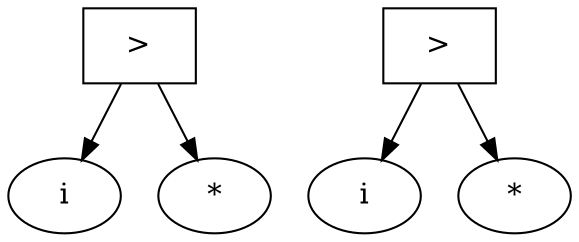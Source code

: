 digraph data_dep {
    less1 [label = ">", shape = box];
    i1 [label = "i"];
    arr_size1 [label = "*"];
    less1 -> i1;
    less1 -> arr_size1;

    less2 [label = ">", shape = box];
    i2 [label = "i"];
    arr_size2 [label = "*"];
    less2 -> i2;
    less2 -> arr_size2;
  }
